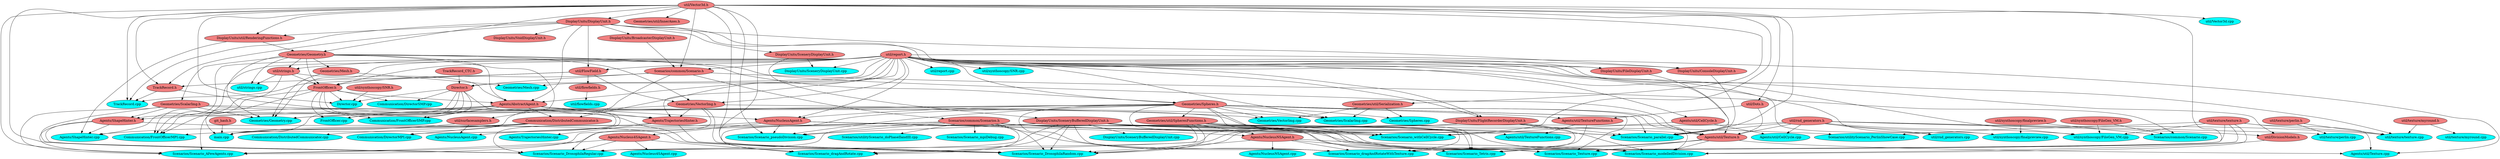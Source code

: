 digraph G {
"util/strings.h" [label="util/strings.h", fillcolor=lightcoral, style=filled, shape=oval];
"Agents/AbstractAgent.h" [label="Agents/AbstractAgent.h", fillcolor=lightcoral, style=filled, shape=oval];
"util/report.h" [label="util/report.h", fillcolor=lightcoral, style=filled, shape=oval];
"Geometries/Geometry.h" [label="Geometries/Geometry.h", fillcolor=lightcoral, style=filled, shape=oval];
"FrontOfficer.h" [label="FrontOfficer.h", fillcolor=lightcoral, style=filled, shape=oval];
"DisplayUnits/DisplayUnit.h" [label="DisplayUnits/DisplayUnit.h", fillcolor=lightcoral, style=filled, shape=oval];
"util/Vector3d.h" [label="util/Vector3d.h", fillcolor=lightcoral, style=filled, shape=oval];
"DisplayUnits/util/RenderingFunctions.h" [label="DisplayUnits/util/RenderingFunctions.h", fillcolor=lightcoral, style=filled, shape=oval];
"Scenarios/common/Scenario.h" [label="Scenarios/common/Scenario.h", fillcolor=lightcoral, style=filled, shape=oval];
"DisplayUnits/BroadcasterDisplayUnit.h" [label="DisplayUnits/BroadcasterDisplayUnit.h", fillcolor=lightcoral, style=filled, shape=oval];
"Agents/Nucleus4SAgent.h" [label="Agents/Nucleus4SAgent.h", fillcolor=lightcoral, style=filled, shape=oval];
"Agents/Nucleus4SAgent.cpp" [label="Agents/Nucleus4SAgent.cpp", fillcolor=cyan, style=filled, shape=oval];
"Agents/NucleusAgent.h" [label="Agents/NucleusAgent.h", fillcolor=lightcoral, style=filled, shape=oval];
"Geometries/Spheres.h" [label="Geometries/Spheres.h", fillcolor=lightcoral, style=filled, shape=oval];
"Agents/NucleusAgent.cpp" [label="Agents/NucleusAgent.cpp", fillcolor=cyan, style=filled, shape=oval];
"util/surfacesamplers.h" [label="util/surfacesamplers.h", fillcolor=lightcoral, style=filled, shape=oval];
"Agents/NucleusNSAgent.h" [label="Agents/NucleusNSAgent.h", fillcolor=lightcoral, style=filled, shape=oval];
"Agents/NucleusNSAgent.cpp" [label="Agents/NucleusNSAgent.cpp", fillcolor=cyan, style=filled, shape=oval];
"Geometries/util/SpheresFunctions.h" [label="Geometries/util/SpheresFunctions.h", fillcolor=lightcoral, style=filled, shape=oval];
"Agents/ShapeHinter.h" [label="Agents/ShapeHinter.h", fillcolor=lightcoral, style=filled, shape=oval];
"Agents/ShapeHinter.cpp" [label="Agents/ShapeHinter.cpp", fillcolor=cyan, style=filled, shape=oval];
"Geometries/ScalarImg.h" [label="Geometries/ScalarImg.h", fillcolor=lightcoral, style=filled, shape=oval];
"Agents/TrajectoriesHinter.h" [label="Agents/TrajectoriesHinter.h", fillcolor=lightcoral, style=filled, shape=oval];
"Agents/TrajectoriesHinter.cpp" [label="Agents/TrajectoriesHinter.cpp", fillcolor=cyan, style=filled, shape=oval];
"Geometries/VectorImg.h" [label="Geometries/VectorImg.h", fillcolor=lightcoral, style=filled, shape=oval];
"TrackRecord.h" [label="TrackRecord.h", fillcolor=lightcoral, style=filled, shape=oval];
"util/FlowField.h" [label="util/FlowField.h", fillcolor=lightcoral, style=filled, shape=oval];
"util/rnd_generators.h" [label="util/rnd_generators.h", fillcolor=lightcoral, style=filled, shape=oval];
"Agents/util/CellCycle.cpp" [label="Agents/util/CellCycle.cpp", fillcolor=cyan, style=filled, shape=oval];
"Agents/util/CellCycle.h" [label="Agents/util/CellCycle.h", fillcolor=lightcoral, style=filled, shape=oval];
"util/texture/texture.h" [label="util/texture/texture.h", fillcolor=lightcoral, style=filled, shape=oval];
"Agents/util/Texture.cpp" [label="Agents/util/Texture.cpp", fillcolor=cyan, style=filled, shape=oval];
"Agents/util/Texture.h" [label="Agents/util/Texture.h", fillcolor=lightcoral, style=filled, shape=oval];
"util/Dots.h" [label="util/Dots.h", fillcolor=lightcoral, style=filled, shape=oval];
"Agents/util/TextureFunctions.cpp" [label="Agents/util/TextureFunctions.cpp", fillcolor=cyan, style=filled, shape=oval];
"Agents/util/TextureFunctions.h" [label="Agents/util/TextureFunctions.h", fillcolor=lightcoral, style=filled, shape=oval];
"Communication/DistributedCommunicator.h" [label="Communication/DistributedCommunicator.h", fillcolor=lightcoral, style=filled, shape=oval];
"Communication/DirectorMPI.cpp" [label="Communication/DirectorMPI.cpp", fillcolor=cyan, style=filled, shape=oval];
"Director.h" [label="Director.h", fillcolor=lightcoral, style=filled, shape=oval];
"TrackRecord_CTC.h" [label="TrackRecord_CTC.h", fillcolor=lightcoral, style=filled, shape=oval];
"Communication/DirectorSMP.cpp" [label="Communication/DirectorSMP.cpp", fillcolor=cyan, style=filled, shape=oval];
"Communication/DistributedCommunicator.cpp" [label="Communication/DistributedCommunicator.cpp", fillcolor=cyan, style=filled, shape=oval];
"Communication/FrontOfficerMPI.cpp" [label="Communication/FrontOfficerMPI.cpp", fillcolor=cyan, style=filled, shape=oval];
"Communication/FrontOfficerSMP.cpp" [label="Communication/FrontOfficerSMP.cpp", fillcolor=cyan, style=filled, shape=oval];
"Director.cpp" [label="Director.cpp", fillcolor=cyan, style=filled, shape=oval];
"util/synthoscopy/SNR.h" [label="util/synthoscopy/SNR.h", fillcolor=lightcoral, style=filled, shape=oval];
"DisplayUnits/ConsoleDisplayUnit.h" [label="DisplayUnits/ConsoleDisplayUnit.h", fillcolor=lightcoral, style=filled, shape=oval];
"DisplayUnits/FileDisplayUnit.h" [label="DisplayUnits/FileDisplayUnit.h", fillcolor=lightcoral, style=filled, shape=oval];
"DisplayUnits/FlightRecorderDisplayUnit.h" [label="DisplayUnits/FlightRecorderDisplayUnit.h", fillcolor=lightcoral, style=filled, shape=oval];
"DisplayUnits/SceneryBufferedDisplayUnit.h" [label="DisplayUnits/SceneryBufferedDisplayUnit.h", fillcolor=lightcoral, style=filled, shape=oval];
"DisplayUnits/SceneryBufferedDisplayUnit.cpp" [label="DisplayUnits/SceneryBufferedDisplayUnit.cpp", fillcolor=cyan, style=filled, shape=oval];
"DisplayUnits/SceneryDisplayUnit.h" [label="DisplayUnits/SceneryDisplayUnit.h", fillcolor=lightcoral, style=filled, shape=oval];
"DisplayUnits/SceneryDisplayUnit.cpp" [label="DisplayUnits/SceneryDisplayUnit.cpp", fillcolor=cyan, style=filled, shape=oval];
"DisplayUnits/VoidDisplayUnit.h" [label="DisplayUnits/VoidDisplayUnit.h", fillcolor=lightcoral, style=filled, shape=oval];
"FrontOfficer.cpp" [label="FrontOfficer.cpp", fillcolor=cyan, style=filled, shape=oval];
"Geometries/Geometry.cpp" [label="Geometries/Geometry.cpp", fillcolor=cyan, style=filled, shape=oval];
"Geometries/Mesh.h" [label="Geometries/Mesh.h", fillcolor=lightcoral, style=filled, shape=oval];
"Geometries/Mesh.cpp" [label="Geometries/Mesh.cpp", fillcolor=cyan, style=filled, shape=oval];
"Geometries/ScalarImg.cpp" [label="Geometries/ScalarImg.cpp", fillcolor=cyan, style=filled, shape=oval];
"Geometries/util/Serialization.h" [label="Geometries/util/Serialization.h", fillcolor=lightcoral, style=filled, shape=oval];
"Geometries/Spheres.cpp" [label="Geometries/Spheres.cpp", fillcolor=cyan, style=filled, shape=oval];
"Geometries/util/InnerAxes.h" [label="Geometries/util/InnerAxes.h", fillcolor=lightcoral, style=filled, shape=oval];
"Geometries/VectorImg.cpp" [label="Geometries/VectorImg.cpp", fillcolor=cyan, style=filled, shape=oval];
"main.cpp" [label="main.cpp", fillcolor=cyan, style=filled, shape=oval];
"git_hash.h" [label="git_hash.h", fillcolor=lightcoral, style=filled, shape=oval];
"Scenarios/common/Scenarios.h" [label="Scenarios/common/Scenarios.h", fillcolor=lightcoral, style=filled, shape=oval];
"util/synthoscopy/finalpreview.h" [label="util/synthoscopy/finalpreview.h", fillcolor=lightcoral, style=filled, shape=oval];
"Scenarios/common/Scenario.cpp" [label="Scenarios/common/Scenario.cpp", fillcolor=cyan, style=filled, shape=oval];
"util/synthoscopy/FiloGen_VM.h" [label="util/synthoscopy/FiloGen_VM.h", fillcolor=lightcoral, style=filled, shape=oval];
"Scenarios/Scenario_AFewAgents.cpp" [label="Scenarios/Scenario_AFewAgents.cpp", fillcolor=cyan, style=filled, shape=oval];
"Scenarios/Scenario_dragAndRotate.cpp" [label="Scenarios/Scenario_dragAndRotate.cpp", fillcolor=cyan, style=filled, shape=oval];
"Scenarios/Scenario_dragAndRotateWithTexture.cpp" [label="Scenarios/Scenario_dragAndRotateWithTexture.cpp", fillcolor=cyan, style=filled, shape=oval];
"Scenarios/Scenario_DrosophilaRandom.cpp" [label="Scenarios/Scenario_DrosophilaRandom.cpp", fillcolor=cyan, style=filled, shape=oval];
"Scenarios/Scenario_DrosophilaRegular.cpp" [label="Scenarios/Scenario_DrosophilaRegular.cpp", fillcolor=cyan, style=filled, shape=oval];
"Scenarios/Scenario_modelledDivision.cpp" [label="Scenarios/Scenario_modelledDivision.cpp", fillcolor=cyan, style=filled, shape=oval];
"util/DivisionModels.h" [label="util/DivisionModels.h", fillcolor=lightcoral, style=filled, shape=oval];
"Scenarios/Scenario_mpiDebug.cpp" [label="Scenarios/Scenario_mpiDebug.cpp", fillcolor=cyan, style=filled, shape=oval];
"Scenarios/Scenario_parallel.cpp" [label="Scenarios/Scenario_parallel.cpp", fillcolor=cyan, style=filled, shape=oval];
"Scenarios/Scenario_pseudoDivision.cpp" [label="Scenarios/Scenario_pseudoDivision.cpp", fillcolor=cyan, style=filled, shape=oval];
"Scenarios/Scenario_Tetris.cpp" [label="Scenarios/Scenario_Tetris.cpp", fillcolor=cyan, style=filled, shape=oval];
"Scenarios/Scenario_Texture.cpp" [label="Scenarios/Scenario_Texture.cpp", fillcolor=cyan, style=filled, shape=oval];
"Scenarios/Scenario_withCellCycle.cpp" [label="Scenarios/Scenario_withCellCycle.cpp", fillcolor=cyan, style=filled, shape=oval];
"Scenarios/utilityScenario_doPhaseIIandIII.cpp" [label="Scenarios/utilityScenario_doPhaseIIandIII.cpp", fillcolor=cyan, style=filled, shape=oval];
"Scenarios/utilityScenario_PerlinShowCase.cpp" [label="Scenarios/utilityScenario_PerlinShowCase.cpp", fillcolor=cyan, style=filled, shape=oval];
"TrackRecord.cpp" [label="TrackRecord.cpp", fillcolor=cyan, style=filled, shape=oval];
"util/flowfields.h" [label="util/flowfields.h", fillcolor=lightcoral, style=filled, shape=oval];
"util/flowfields.cpp" [label="util/flowfields.cpp", fillcolor=cyan, style=filled, shape=oval];
"util/report.cpp" [label="util/report.cpp", fillcolor=cyan, style=filled, shape=oval];
"util/rnd_generators.cpp" [label="util/rnd_generators.cpp", fillcolor=cyan, style=filled, shape=oval];
"util/strings.cpp" [label="util/strings.cpp", fillcolor=cyan, style=filled, shape=oval];
"util/synthoscopy/FiloGen_VM.cpp" [label="util/synthoscopy/FiloGen_VM.cpp", fillcolor=cyan, style=filled, shape=oval];
"util/synthoscopy/finalpreview.cpp" [label="util/synthoscopy/finalpreview.cpp", fillcolor=cyan, style=filled, shape=oval];
"util/synthoscopy/SNR.cpp" [label="util/synthoscopy/SNR.cpp", fillcolor=cyan, style=filled, shape=oval];
"util/texture/myround.h" [label="util/texture/myround.h", fillcolor=lightcoral, style=filled, shape=oval];
"util/texture/myround.cpp" [label="util/texture/myround.cpp", fillcolor=cyan, style=filled, shape=oval];
"util/texture/perlin.cpp" [label="util/texture/perlin.cpp", fillcolor=cyan, style=filled, shape=oval];
"util/texture/perlin.h" [label="util/texture/perlin.h", fillcolor=lightcoral, style=filled, shape=oval];
"util/texture/texture.cpp" [label="util/texture/texture.cpp", fillcolor=cyan, style=filled, shape=oval];
"util/Vector3d.cpp" [label="util/Vector3d.cpp", fillcolor=cyan, style=filled, shape=oval];
"util/strings.h" -> "Communication/FrontOfficerMPI.cpp";
"util/strings.h" -> "Agents/AbstractAgent.h";
"util/strings.h" -> "util/strings.cpp";
"util/strings.h" -> "FrontOfficer.h";
"Agents/AbstractAgent.h" -> "Communication/DistributedCommunicator.h";
"Agents/AbstractAgent.h" -> "Communication/FrontOfficerSMP.cpp";
"Agents/AbstractAgent.h" -> "Agents/ShapeHinter.h";
"Agents/AbstractAgent.h" -> "FrontOfficer.cpp";
"Agents/AbstractAgent.h" -> "Communication/FrontOfficerMPI.cpp";
"Agents/AbstractAgent.h" -> "Scenarios/Scenario_parallel.cpp";
"Agents/AbstractAgent.h" -> "Agents/TrajectoriesHinter.h";
"Agents/AbstractAgent.h" -> "Agents/NucleusAgent.h";
"util/report.h" -> "util/strings.h";
"util/report.h" -> "DisplayUnits/SceneryDisplayUnit.cpp";
"util/report.h" -> "Agents/TrajectoriesHinter.h";
"util/report.h" -> "FrontOfficer.h";
"util/report.h" -> "Agents/NucleusAgent.h";
"util/report.h" -> "util/synthoscopy/finalpreview.cpp";
"util/report.h" -> "DisplayUnits/ConsoleDisplayUnit.h";
"util/report.h" -> "util/report.cpp";
"util/report.h" -> "DisplayUnits/FileDisplayUnit.h";
"util/report.h" -> "Geometries/Mesh.cpp";
"util/report.h" -> "util/DivisionModels.h";
"util/report.h" -> "Agents/util/CellCycle.h";
"util/report.h" -> "util/texture/texture.cpp";
"util/report.h" -> "Agents/ShapeHinter.h";
"util/report.h" -> "util/synthoscopy/FiloGen_VM.cpp";
"util/report.h" -> "Geometries/ScalarImg.cpp";
"util/report.h" -> "Geometries/Spheres.h";
"util/report.h" -> "Agents/ShapeHinter.cpp";
"util/report.h" -> "Director.h";
"util/report.h" -> "util/synthoscopy/SNR.cpp";
"util/report.h" -> "Agents/util/Texture.cpp";
"util/report.h" -> "Communication/DistributedCommunicator.h";
"util/report.h" -> "Geometries/Geometry.cpp";
"util/report.h" -> "Geometries/VectorImg.h";
"util/report.h" -> "DisplayUnits/FlightRecorderDisplayUnit.h";
"util/report.h" -> "util/FlowField.h";
"util/report.h" -> "util/rnd_generators.cpp";
"util/report.h" -> "Agents/AbstractAgent.h";
"util/report.h" -> "Scenarios/common/Scenario.h";
"util/report.h" -> "Agents/util/Texture.h";
"Geometries/Geometry.h" -> "util/strings.h";
"Geometries/Geometry.h" -> "Geometries/ScalarImg.h";
"Geometries/Geometry.h" -> "Geometries/Geometry.cpp";
"Geometries/Geometry.h" -> "Geometries/VectorImg.h";
"Geometries/Geometry.h" -> "util/surfacesamplers.h";
"Geometries/Geometry.h" -> "util/strings.cpp";
"Geometries/Geometry.h" -> "Geometries/Mesh.h";
"Geometries/Geometry.h" -> "Geometries/Spheres.h";
"Geometries/Geometry.h" -> "FrontOfficer.h";
"Geometries/Geometry.h" -> "Agents/AbstractAgent.h";
"Geometries/Geometry.h" -> "Agents/util/Texture.h";
"FrontOfficer.h" -> "Communication/DirectorMPI.cpp";
"FrontOfficer.h" -> "Communication/FrontOfficerSMP.cpp";
"FrontOfficer.h" -> "FrontOfficer.cpp";
"FrontOfficer.h" -> "Communication/FrontOfficerMPI.cpp";
"FrontOfficer.h" -> "main.cpp";
"FrontOfficer.h" -> "Communication/DirectorSMP.cpp";
"FrontOfficer.h" -> "Director.cpp";
"FrontOfficer.h" -> "Agents/AbstractAgent.h";
"DisplayUnits/DisplayUnit.h" -> "DisplayUnits/ConsoleDisplayUnit.h";
"DisplayUnits/DisplayUnit.h" -> "DisplayUnits/SceneryDisplayUnit.h";
"DisplayUnits/DisplayUnit.h" -> "DisplayUnits/FileDisplayUnit.h";
"DisplayUnits/DisplayUnit.h" -> "TrackRecord.h";
"DisplayUnits/DisplayUnit.h" -> "DisplayUnits/FlightRecorderDisplayUnit.h";
"DisplayUnits/DisplayUnit.h" -> "util/FlowField.h";
"DisplayUnits/DisplayUnit.h" -> "DisplayUnits/util/RenderingFunctions.h";
"DisplayUnits/DisplayUnit.h" -> "TrackRecord.cpp";
"DisplayUnits/DisplayUnit.h" -> "DisplayUnits/VoidDisplayUnit.h";
"DisplayUnits/DisplayUnit.h" -> "DisplayUnits/BroadcasterDisplayUnit.h";
"DisplayUnits/DisplayUnit.h" -> "Agents/AbstractAgent.h";
"util/Vector3d.h" -> "Geometries/util/InnerAxes.h";
"util/Vector3d.h" -> "util/Vector3d.cpp";
"util/Vector3d.h" -> "Scenarios/Scenario_DrosophilaRandom.cpp";
"util/Vector3d.h" -> "DisplayUnits/util/RenderingFunctions.h";
"util/Vector3d.h" -> "util/Dots.h";
"util/Vector3d.h" -> "Scenarios/Scenario_dragAndRotate.cpp";
"util/Vector3d.h" -> "DisplayUnits/DisplayUnit.h";
"util/Vector3d.h" -> "Scenarios/Scenario_Texture.cpp";
"util/Vector3d.h" -> "Scenarios/Scenario_AFewAgents.cpp";
"util/Vector3d.h" -> "Geometries/Geometry.h";
"util/Vector3d.h" -> "Director.cpp";
"util/Vector3d.h" -> "TrackRecord.cpp";
"util/Vector3d.h" -> "TrackRecord.h";
"util/Vector3d.h" -> "Scenarios/Scenario_parallel.cpp";
"util/Vector3d.h" -> "Scenarios/Scenario_pseudoDivision.cpp";
"util/Vector3d.h" -> "Scenarios/Scenario_withCellCycle.cpp";
"util/Vector3d.h" -> "Geometries/util/Serialization.h";
"util/Vector3d.h" -> "Scenarios/Scenario_DrosophilaRegular.cpp";
"util/Vector3d.h" -> "Scenarios/common/Scenario.h";
"DisplayUnits/util/RenderingFunctions.h" -> "Geometries/Geometry.h";
"DisplayUnits/util/RenderingFunctions.h" -> "Agents/ShapeHinter.cpp";
"Scenarios/common/Scenario.h" -> "Scenarios/common/Scenarios.h";
"Scenarios/common/Scenario.h" -> "main.cpp";
"Scenarios/common/Scenario.h" -> "Director.h";
"Scenarios/common/Scenario.h" -> "FrontOfficer.h";
"Scenarios/common/Scenario.h" -> "Scenarios/common/Scenario.cpp";
"DisplayUnits/BroadcasterDisplayUnit.h" -> "Scenarios/common/Scenario.h";
"Agents/Nucleus4SAgent.h" -> "Scenarios/Scenario_AFewAgents.cpp";
"Agents/Nucleus4SAgent.h" -> "Scenarios/Scenario_dragAndRotate.cpp";
"Agents/Nucleus4SAgent.h" -> "Scenarios/Scenario_DrosophilaRegular.cpp";
"Agents/Nucleus4SAgent.h" -> "Agents/Nucleus4SAgent.cpp";
"Agents/NucleusAgent.h" -> "Scenarios/Scenario_Texture.cpp";
"Agents/NucleusAgent.h" -> "Agents/NucleusNSAgent.h";
"Agents/NucleusAgent.h" -> "Agents/NucleusAgent.cpp";
"Agents/NucleusAgent.h" -> "Scenarios/Scenario_pseudoDivision.cpp";
"Agents/NucleusAgent.h" -> "Agents/Nucleus4SAgent.h";
"Agents/NucleusAgent.h" -> "Scenarios/Scenario_withCellCycle.cpp";
"Geometries/Spheres.h" -> "Scenarios/Scenario_modelledDivision.cpp";
"Geometries/Spheres.h" -> "Scenarios/Scenario_Texture.cpp";
"Geometries/Spheres.h" -> "Scenarios/Scenario_Tetris.cpp";
"Geometries/Spheres.h" -> "Geometries/Geometry.cpp";
"Geometries/Spheres.h" -> "Scenarios/Scenario_AFewAgents.cpp";
"Geometries/Spheres.h" -> "Geometries/Spheres.cpp";
"Geometries/Spheres.h" -> "Scenarios/Scenario_dragAndRotateWithTexture.cpp";
"Geometries/Spheres.h" -> "Geometries/ScalarImg.cpp";
"Geometries/Spheres.h" -> "Geometries/VectorImg.cpp";
"Geometries/Spheres.h" -> "Agents/util/TextureFunctions.h";
"Geometries/Spheres.h" -> "Scenarios/Scenario_parallel.cpp";
"Geometries/Spheres.h" -> "Scenarios/Scenario_pseudoDivision.cpp";
"Geometries/Spheres.h" -> "Geometries/util/SpheresFunctions.h";
"Geometries/Spheres.h" -> "Scenarios/Scenario_withCellCycle.cpp";
"Geometries/Spheres.h" -> "Agents/util/TextureFunctions.cpp";
"Geometries/Spheres.h" -> "Agents/NucleusAgent.h";
"Geometries/Spheres.h" -> "Scenarios/Scenario_dragAndRotate.cpp";
"Geometries/Spheres.h" -> "Agents/util/Texture.h";
"util/surfacesamplers.h" -> "Agents/NucleusAgent.cpp";
"util/surfacesamplers.h" -> "Agents/ShapeHinter.cpp";
"Agents/NucleusNSAgent.h" -> "Scenarios/Scenario_modelledDivision.cpp";
"Agents/NucleusNSAgent.h" -> "Scenarios/Scenario_Tetris.cpp";
"Agents/NucleusNSAgent.h" -> "Scenarios/Scenario_dragAndRotateWithTexture.cpp";
"Agents/NucleusNSAgent.h" -> "Scenarios/Scenario_DrosophilaRandom.cpp";
"Agents/NucleusNSAgent.h" -> "Agents/NucleusNSAgent.cpp";
"Geometries/util/SpheresFunctions.h" -> "Scenarios/Scenario_modelledDivision.cpp";
"Geometries/util/SpheresFunctions.h" -> "Scenarios/Scenario_Tetris.cpp";
"Geometries/util/SpheresFunctions.h" -> "Agents/NucleusNSAgent.h";
"Geometries/util/SpheresFunctions.h" -> "Scenarios/Scenario_dragAndRotateWithTexture.cpp";
"Geometries/util/SpheresFunctions.h" -> "Scenarios/Scenario_DrosophilaRandom.cpp";
"Geometries/util/SpheresFunctions.h" -> "Scenarios/Scenario_DrosophilaRegular.cpp";
"Geometries/util/SpheresFunctions.h" -> "Agents/util/Texture.h";
"Agents/ShapeHinter.h" -> "Scenarios/Scenario_DrosophilaRandom.cpp";
"Agents/ShapeHinter.h" -> "Scenarios/Scenario_DrosophilaRegular.cpp";
"Agents/ShapeHinter.h" -> "Agents/ShapeHinter.cpp";
"Agents/ShapeHinter.h" -> "Scenarios/Scenario_AFewAgents.cpp";
"Geometries/ScalarImg.h" -> "Agents/ShapeHinter.h";
"Geometries/ScalarImg.h" -> "Scenarios/Scenario_AFewAgents.cpp";
"Geometries/ScalarImg.h" -> "Geometries/Geometry.cpp";
"Geometries/ScalarImg.h" -> "Scenarios/Scenario_DrosophilaRandom.cpp";
"Geometries/ScalarImg.h" -> "Geometries/ScalarImg.cpp";
"Geometries/ScalarImg.h" -> "Scenarios/Scenario_DrosophilaRegular.cpp";
"Agents/TrajectoriesHinter.h" -> "Agents/TrajectoriesHinter.cpp";
"Agents/TrajectoriesHinter.h" -> "Scenarios/Scenario_DrosophilaRegular.cpp";
"Agents/TrajectoriesHinter.h" -> "Scenarios/Scenario_DrosophilaRandom.cpp";
"Geometries/VectorImg.h" -> "Geometries/Geometry.cpp";
"Geometries/VectorImg.h" -> "Scenarios/Scenario_DrosophilaRandom.cpp";
"Geometries/VectorImg.h" -> "Geometries/VectorImg.cpp";
"Geometries/VectorImg.h" -> "Agents/TrajectoriesHinter.h";
"Geometries/VectorImg.h" -> "Scenarios/Scenario_DrosophilaRegular.cpp";
"TrackRecord.h" -> "Agents/TrajectoriesHinter.h";
"TrackRecord.h" -> "TrackRecord.cpp";
"util/FlowField.h" -> "Geometries/VectorImg.h";
"util/FlowField.h" -> "TrackRecord.cpp";
"util/FlowField.h" -> "TrackRecord.h";
"util/FlowField.h" -> "util/flowfields.h";
"util/rnd_generators.h" -> "Agents/util/CellCycle.cpp";
"util/rnd_generators.h" -> "util/synthoscopy/FiloGen_VM.cpp";
"util/rnd_generators.h" -> "util/DivisionModels.h";
"util/rnd_generators.h" -> "Scenarios/Scenario_DrosophilaRandom.cpp";
"util/rnd_generators.h" -> "util/texture/texture.cpp";
"util/rnd_generators.h" -> "Scenarios/Scenario_parallel.cpp";
"util/rnd_generators.h" -> "util/synthoscopy/finalpreview.cpp";
"util/rnd_generators.h" -> "util/rnd_generators.cpp";
"util/rnd_generators.h" -> "util/texture/perlin.cpp";
"util/rnd_generators.h" -> "Agents/util/Texture.h";
"Agents/util/CellCycle.h" -> "Agents/util/CellCycle.cpp";
"Agents/util/CellCycle.h" -> "Scenarios/Scenario_withCellCycle.cpp";
"util/texture/texture.h" -> "Agents/util/Texture.cpp";
"util/texture/texture.h" -> "Scenarios/Scenario_Texture.cpp";
"util/texture/texture.h" -> "Scenarios/Scenario_modelledDivision.cpp";
"util/texture/texture.h" -> "Scenarios/Scenario_Tetris.cpp";
"util/texture/texture.h" -> "util/synthoscopy/FiloGen_VM.cpp";
"util/texture/texture.h" -> "Scenarios/utilityScenario_PerlinShowCase.cpp";
"util/texture/texture.h" -> "util/texture/texture.cpp";
"Agents/util/Texture.h" -> "Agents/util/Texture.cpp";
"Agents/util/Texture.h" -> "Scenarios/Scenario_Texture.cpp";
"Agents/util/Texture.h" -> "Scenarios/Scenario_modelledDivision.cpp";
"Agents/util/Texture.h" -> "Scenarios/Scenario_Tetris.cpp";
"Agents/util/Texture.h" -> "Scenarios/Scenario_dragAndRotateWithTexture.cpp";
"util/Dots.h" -> "Agents/util/TextureFunctions.h";
"util/Dots.h" -> "Agents/util/Texture.h";
"Agents/util/TextureFunctions.h" -> "Scenarios/Scenario_dragAndRotateWithTexture.cpp";
"Agents/util/TextureFunctions.h" -> "Agents/util/TextureFunctions.cpp";
"Communication/DistributedCommunicator.h" -> "Communication/DirectorMPI.cpp";
"Communication/DistributedCommunicator.h" -> "Communication/FrontOfficerMPI.cpp";
"Communication/DistributedCommunicator.h" -> "Communication/DistributedCommunicator.cpp";
"Communication/DistributedCommunicator.h" -> "main.cpp";
"Director.h" -> "Communication/DirectorMPI.cpp";
"Director.h" -> "Communication/FrontOfficerSMP.cpp";
"Director.h" -> "FrontOfficer.cpp";
"Director.h" -> "Communication/FrontOfficerMPI.cpp";
"Director.h" -> "main.cpp";
"Director.h" -> "Communication/DirectorSMP.cpp";
"Director.h" -> "Director.cpp";
"TrackRecord_CTC.h" -> "Director.h";
"util/synthoscopy/SNR.h" -> "Director.cpp";
"DisplayUnits/ConsoleDisplayUnit.h" -> "Scenarios/Scenario_parallel.cpp";
"DisplayUnits/FileDisplayUnit.h" -> "Scenarios/Scenario_parallel.cpp";
"DisplayUnits/FlightRecorderDisplayUnit.h" -> "Scenarios/Scenario_modelledDivision.cpp";
"DisplayUnits/FlightRecorderDisplayUnit.h" -> "Scenarios/Scenario_dragAndRotateWithTexture.cpp";
"DisplayUnits/FlightRecorderDisplayUnit.h" -> "Scenarios/Scenario_DrosophilaRandom.cpp";
"DisplayUnits/FlightRecorderDisplayUnit.h" -> "Scenarios/Scenario_parallel.cpp";
"DisplayUnits/FlightRecorderDisplayUnit.h" -> "Scenarios/Scenario_dragAndRotate.cpp";
"DisplayUnits/SceneryBufferedDisplayUnit.h" -> "Scenarios/Scenario_modelledDivision.cpp";
"DisplayUnits/SceneryBufferedDisplayUnit.h" -> "Scenarios/Scenario_Texture.cpp";
"DisplayUnits/SceneryBufferedDisplayUnit.h" -> "Scenarios/Scenario_Tetris.cpp";
"DisplayUnits/SceneryBufferedDisplayUnit.h" -> "Scenarios/Scenario_AFewAgents.cpp";
"DisplayUnits/SceneryBufferedDisplayUnit.h" -> "Scenarios/Scenario_dragAndRotateWithTexture.cpp";
"DisplayUnits/SceneryBufferedDisplayUnit.h" -> "Scenarios/Scenario_DrosophilaRandom.cpp";
"DisplayUnits/SceneryBufferedDisplayUnit.h" -> "Scenarios/Scenario_parallel.cpp";
"DisplayUnits/SceneryBufferedDisplayUnit.h" -> "Scenarios/Scenario_pseudoDivision.cpp";
"DisplayUnits/SceneryBufferedDisplayUnit.h" -> "Scenarios/Scenario_DrosophilaRegular.cpp";
"DisplayUnits/SceneryBufferedDisplayUnit.h" -> "Scenarios/Scenario_withCellCycle.cpp";
"DisplayUnits/SceneryBufferedDisplayUnit.h" -> "Scenarios/Scenario_dragAndRotate.cpp";
"DisplayUnits/SceneryBufferedDisplayUnit.h" -> "DisplayUnits/SceneryBufferedDisplayUnit.cpp";
"DisplayUnits/SceneryDisplayUnit.h" -> "DisplayUnits/SceneryBufferedDisplayUnit.h";
"DisplayUnits/SceneryDisplayUnit.h" -> "DisplayUnits/SceneryDisplayUnit.cpp";
"Geometries/Mesh.h" -> "Geometries/Geometry.cpp";
"Geometries/Mesh.h" -> "Geometries/Mesh.cpp";
"Geometries/util/Serialization.h" -> "Geometries/ScalarImg.cpp";
"Geometries/util/Serialization.h" -> "Geometries/VectorImg.cpp";
"Geometries/util/Serialization.h" -> "Geometries/Spheres.cpp";
"git_hash.h" -> "main.cpp";
"Scenarios/common/Scenarios.h" -> "Scenarios/Scenario_modelledDivision.cpp";
"Scenarios/common/Scenarios.h" -> "Scenarios/Scenario_Texture.cpp";
"Scenarios/common/Scenarios.h" -> "Scenarios/Scenario_Tetris.cpp";
"Scenarios/common/Scenarios.h" -> "Scenarios/Scenario_AFewAgents.cpp";
"Scenarios/common/Scenarios.h" -> "Scenarios/Scenario_dragAndRotateWithTexture.cpp";
"Scenarios/common/Scenarios.h" -> "Scenarios/Scenario_mpiDebug.cpp";
"Scenarios/common/Scenarios.h" -> "Scenarios/Scenario_DrosophilaRandom.cpp";
"Scenarios/common/Scenarios.h" -> "Scenarios/utilityScenario_PerlinShowCase.cpp";
"Scenarios/common/Scenarios.h" -> "main.cpp";
"Scenarios/common/Scenarios.h" -> "Scenarios/Scenario_parallel.cpp";
"Scenarios/common/Scenarios.h" -> "Scenarios/Scenario_pseudoDivision.cpp";
"Scenarios/common/Scenarios.h" -> "Scenarios/Scenario_withCellCycle.cpp";
"Scenarios/common/Scenarios.h" -> "Scenarios/Scenario_dragAndRotate.cpp";
"Scenarios/common/Scenarios.h" -> "Scenarios/Scenario_DrosophilaRegular.cpp";
"Scenarios/common/Scenarios.h" -> "Scenarios/utilityScenario_doPhaseIIandIII.cpp";
"util/synthoscopy/finalpreview.h" -> "util/synthoscopy/finalpreview.cpp";
"util/synthoscopy/finalpreview.h" -> "Scenarios/common/Scenario.cpp";
"util/synthoscopy/FiloGen_VM.h" -> "Scenarios/common/Scenario.cpp";
"util/synthoscopy/FiloGen_VM.h" -> "util/synthoscopy/FiloGen_VM.cpp";
"util/DivisionModels.h" -> "Scenarios/Scenario_modelledDivision.cpp";
"util/flowfields.h" -> "util/flowfields.cpp";
"util/texture/myround.h" -> "util/texture/myround.cpp";
"util/texture/myround.h" -> "util/texture/texture.cpp";
"util/texture/perlin.h" -> "util/texture/texture.cpp";
"util/texture/perlin.h" -> "util/texture/perlin.cpp";
}
